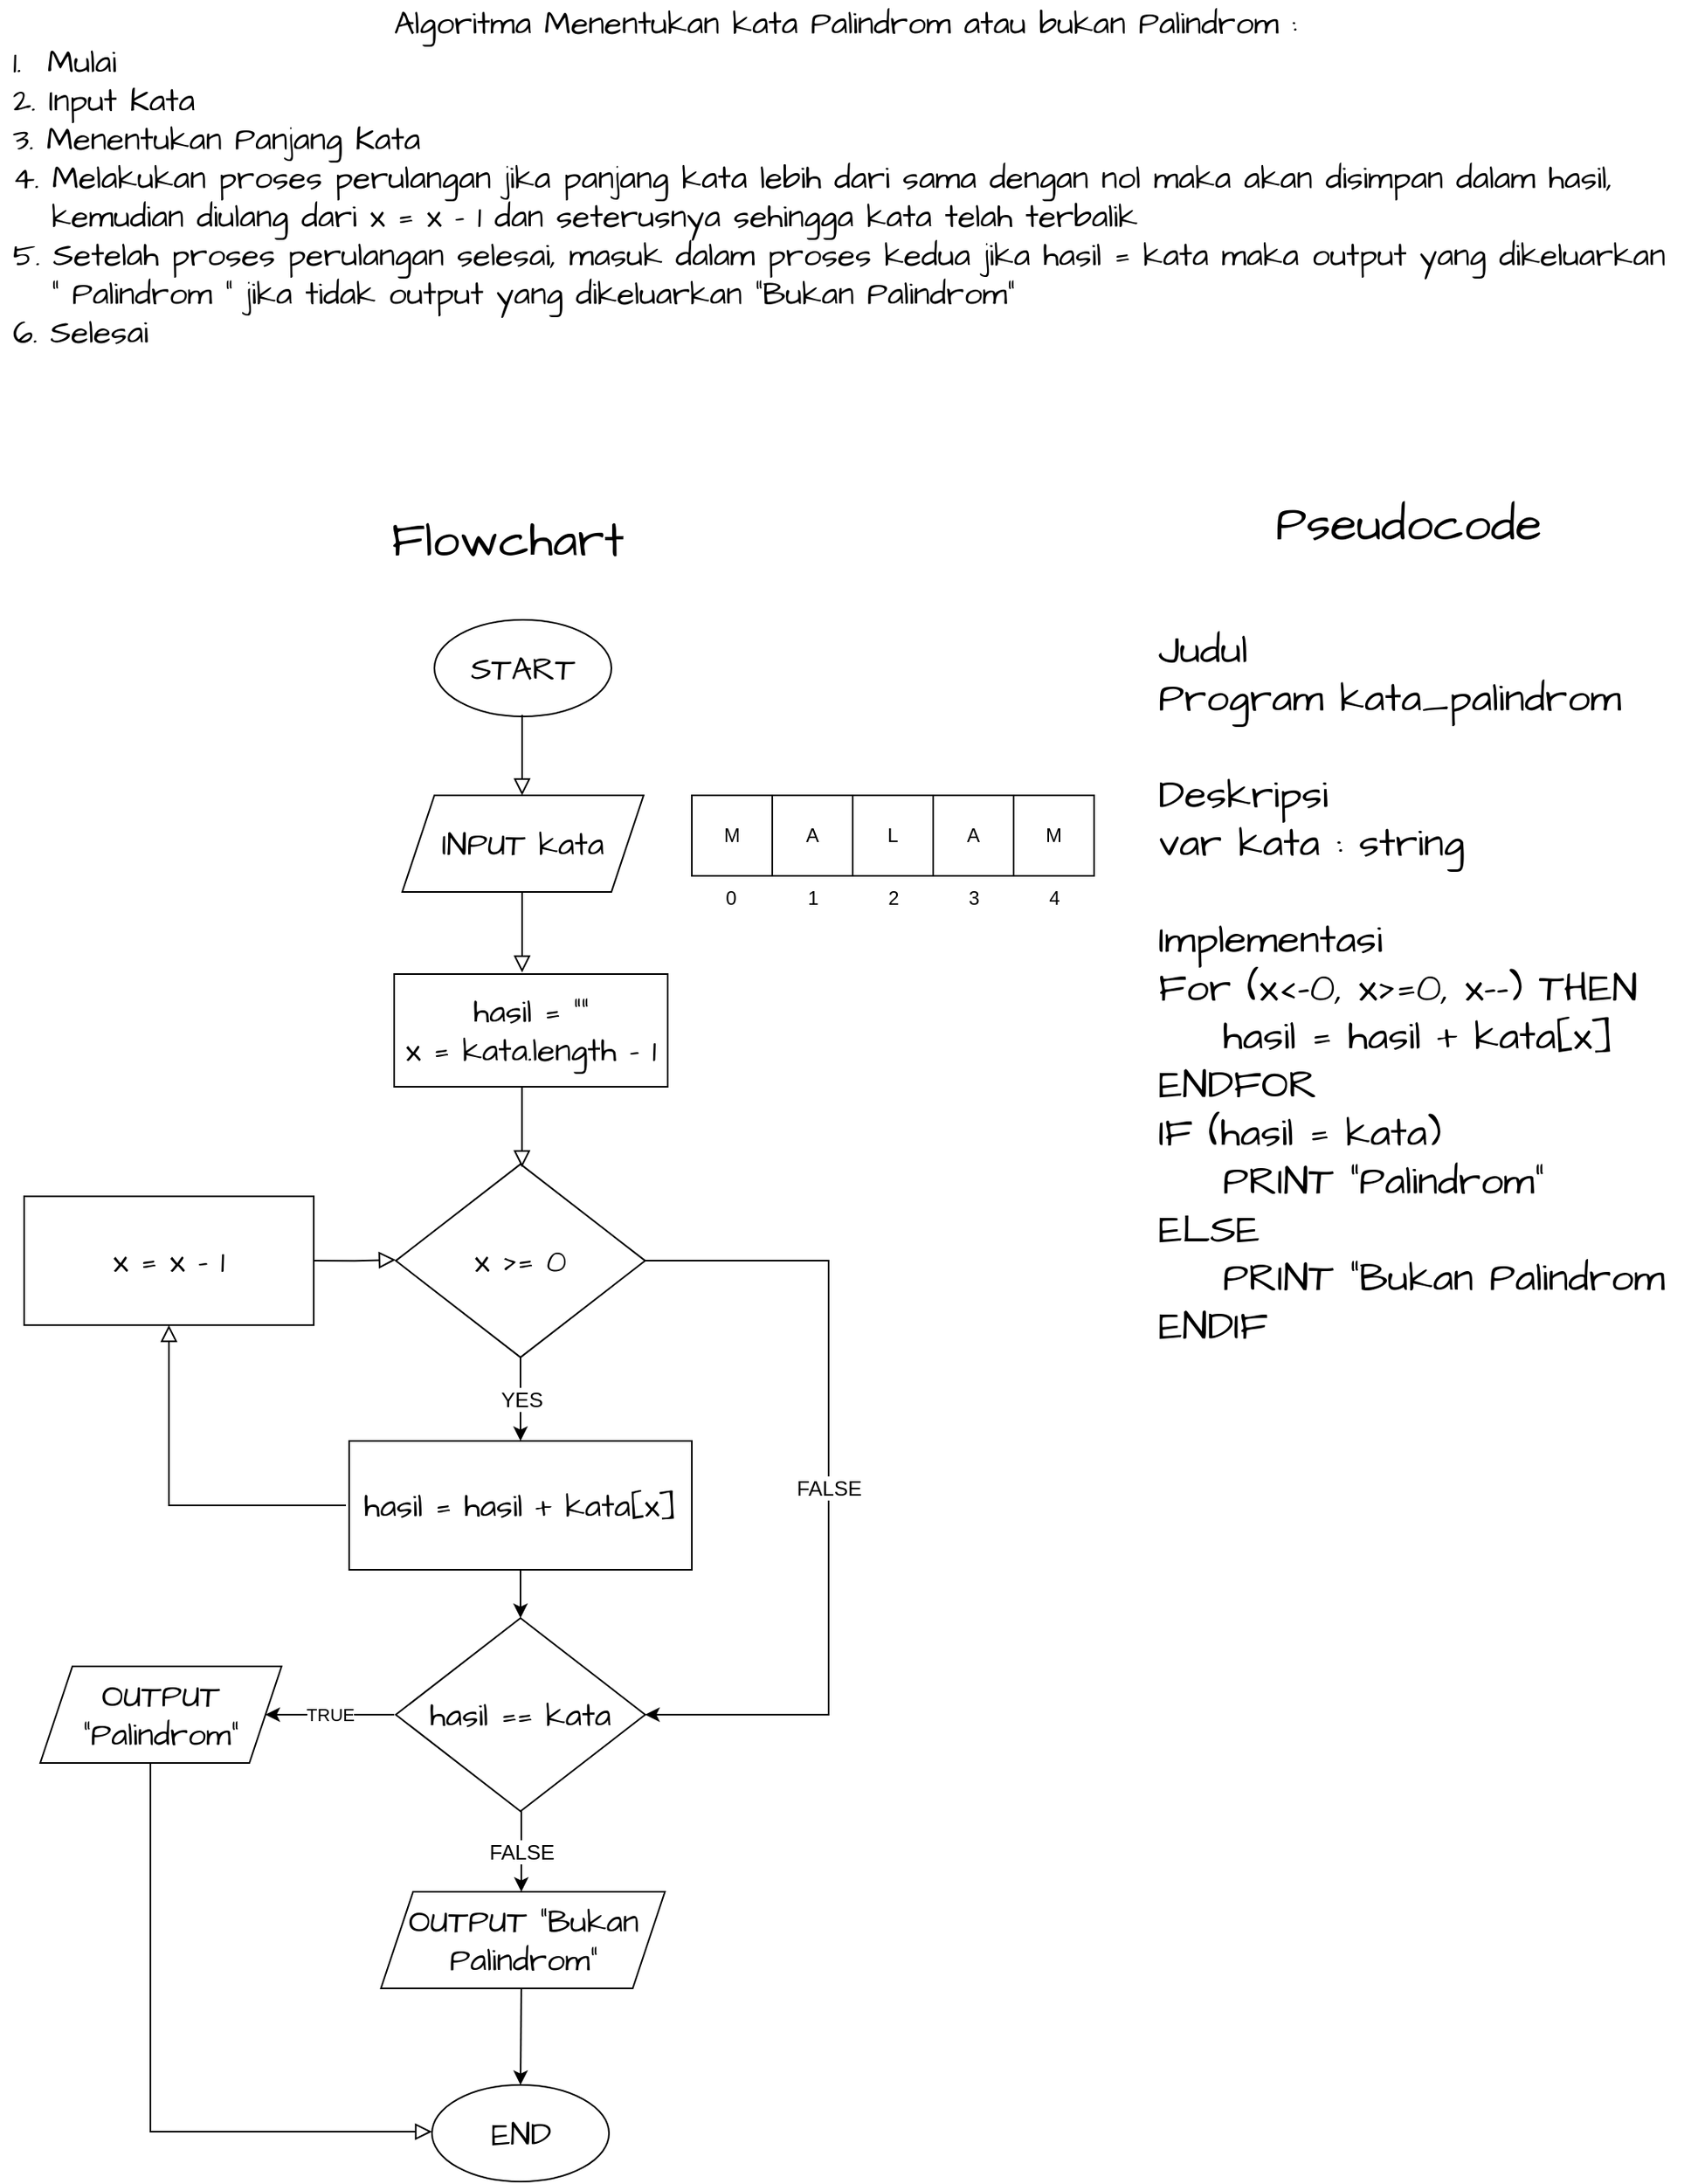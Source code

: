<mxfile version="16.4.5" type="device"><diagram id="C5RBs43oDa-KdzZeNtuy" name="Page-1"><mxGraphModel dx="1038" dy="579" grid="1" gridSize="10" guides="1" tooltips="1" connect="1" arrows="1" fold="1" page="1" pageScale="1" pageWidth="1169" pageHeight="1654" math="0" shadow="0"><root><mxCell id="WIyWlLk6GJQsqaUBKTNV-0"/><mxCell id="WIyWlLk6GJQsqaUBKTNV-1" parent="WIyWlLk6GJQsqaUBKTNV-0"/><mxCell id="aFoANYFp7V_9VpJH3jnQ-0" value="START" style="ellipse;whiteSpace=wrap;html=1;hachureGap=4;fontFamily=Architects Daughter;fontSource=https%3A%2F%2Ffonts.googleapis.com%2Fcss%3Ffamily%3DArchitects%2BDaughter;fontSize=20;rounded=0;" parent="WIyWlLk6GJQsqaUBKTNV-1" vertex="1"><mxGeometry x="335" y="460" width="110" height="60" as="geometry"/></mxCell><mxCell id="aFoANYFp7V_9VpJH3jnQ-1" value="" style="rounded=0;html=1;jettySize=auto;orthogonalLoop=1;fontSize=11;endArrow=block;endFill=0;endSize=8;strokeWidth=1;shadow=0;labelBackgroundColor=none;edgeStyle=orthogonalEdgeStyle;" parent="WIyWlLk6GJQsqaUBKTNV-1" edge="1"><mxGeometry relative="1" as="geometry"><mxPoint x="389.5" y="519" as="sourcePoint"/><mxPoint x="389.5" y="569" as="targetPoint"/></mxGeometry></mxCell><mxCell id="aFoANYFp7V_9VpJH3jnQ-2" value="INPUT kata" style="shape=parallelogram;perimeter=parallelogramPerimeter;whiteSpace=wrap;html=1;fixedSize=1;hachureGap=4;fontFamily=Architects Daughter;fontSource=https%3A%2F%2Ffonts.googleapis.com%2Fcss%3Ffamily%3DArchitects%2BDaughter;fontSize=20;rounded=0;" parent="WIyWlLk6GJQsqaUBKTNV-1" vertex="1"><mxGeometry x="315" y="569" width="150" height="60" as="geometry"/></mxCell><mxCell id="aFoANYFp7V_9VpJH3jnQ-3" value="" style="rounded=0;html=1;jettySize=auto;orthogonalLoop=1;fontSize=11;endArrow=block;endFill=0;endSize=8;strokeWidth=1;shadow=0;labelBackgroundColor=none;edgeStyle=orthogonalEdgeStyle;" parent="WIyWlLk6GJQsqaUBKTNV-1" edge="1"><mxGeometry relative="1" as="geometry"><mxPoint x="389.5" y="629" as="sourcePoint"/><mxPoint x="389.5" y="679" as="targetPoint"/></mxGeometry></mxCell><mxCell id="aFoANYFp7V_9VpJH3jnQ-4" value="x &amp;gt;= 0" style="rhombus;whiteSpace=wrap;html=1;hachureGap=4;fontFamily=Architects Daughter;fontSource=https%3A%2F%2Ffonts.googleapis.com%2Fcss%3Ffamily%3DArchitects%2BDaughter;fontSize=20;rounded=0;" parent="WIyWlLk6GJQsqaUBKTNV-1" vertex="1"><mxGeometry x="311" y="798.06" width="155" height="120" as="geometry"/></mxCell><mxCell id="aFoANYFp7V_9VpJH3jnQ-8" value="hasil = hasil + kata[x]" style="rounded=0;whiteSpace=wrap;html=1;hachureGap=4;fontFamily=Architects Daughter;fontSource=https%3A%2F%2Ffonts.googleapis.com%2Fcss%3Ffamily%3DArchitects%2BDaughter;fontSize=20;" parent="WIyWlLk6GJQsqaUBKTNV-1" vertex="1"><mxGeometry x="282" y="970" width="213" height="80" as="geometry"/></mxCell><mxCell id="aFoANYFp7V_9VpJH3jnQ-9" value="OUTPUT &quot;Bukan Palindrom&quot;" style="shape=parallelogram;perimeter=parallelogramPerimeter;whiteSpace=wrap;html=1;fixedSize=1;hachureGap=4;fontFamily=Architects Daughter;fontSource=https%3A%2F%2Ffonts.googleapis.com%2Fcss%3Ffamily%3DArchitects%2BDaughter;fontSize=20;rounded=0;" parent="WIyWlLk6GJQsqaUBKTNV-1" vertex="1"><mxGeometry x="301.75" y="1250" width="176.5" height="60" as="geometry"/></mxCell><mxCell id="aFoANYFp7V_9VpJH3jnQ-11" value="END" style="ellipse;whiteSpace=wrap;html=1;hachureGap=4;fontFamily=Architects Daughter;fontSource=https%3A%2F%2Ffonts.googleapis.com%2Fcss%3Ffamily%3DArchitects%2BDaughter;fontSize=20;rounded=0;" parent="WIyWlLk6GJQsqaUBKTNV-1" vertex="1"><mxGeometry x="333.5" y="1370" width="110" height="60" as="geometry"/></mxCell><mxCell id="aFoANYFp7V_9VpJH3jnQ-12" value="hasil = &quot;&quot;&lt;br&gt;x = kata.length - 1" style="rounded=0;whiteSpace=wrap;html=1;hachureGap=4;fontFamily=Architects Daughter;fontSource=https%3A%2F%2Ffonts.googleapis.com%2Fcss%3Ffamily%3DArchitects%2BDaughter;fontSize=20;" parent="WIyWlLk6GJQsqaUBKTNV-1" vertex="1"><mxGeometry x="310" y="680" width="170" height="70" as="geometry"/></mxCell><mxCell id="aFoANYFp7V_9VpJH3jnQ-13" value="" style="rounded=0;html=1;jettySize=auto;orthogonalLoop=1;fontSize=11;endArrow=block;endFill=0;endSize=8;strokeWidth=1;shadow=0;labelBackgroundColor=none;edgeStyle=orthogonalEdgeStyle;" parent="WIyWlLk6GJQsqaUBKTNV-1" edge="1"><mxGeometry relative="1" as="geometry"><mxPoint x="389.41" y="750" as="sourcePoint"/><mxPoint x="389.41" y="800" as="targetPoint"/></mxGeometry></mxCell><mxCell id="aFoANYFp7V_9VpJH3jnQ-14" value="" style="rounded=0;html=1;jettySize=auto;orthogonalLoop=1;fontSize=11;endArrow=block;endFill=0;endSize=8;strokeWidth=1;shadow=0;labelBackgroundColor=none;edgeStyle=orthogonalEdgeStyle;entryX=0.5;entryY=1;entryDx=0;entryDy=0;" parent="WIyWlLk6GJQsqaUBKTNV-1" target="aFoANYFp7V_9VpJH3jnQ-15" edge="1"><mxGeometry relative="1" as="geometry"><mxPoint x="280" y="1010" as="sourcePoint"/><mxPoint x="207" y="950" as="targetPoint"/><Array as="points"><mxPoint x="170" y="1010"/></Array></mxGeometry></mxCell><mxCell id="aFoANYFp7V_9VpJH3jnQ-15" value="x = x - 1" style="rounded=0;whiteSpace=wrap;html=1;hachureGap=4;fontFamily=Architects Daughter;fontSource=https%3A%2F%2Ffonts.googleapis.com%2Fcss%3Ffamily%3DArchitects%2BDaughter;fontSize=20;" parent="WIyWlLk6GJQsqaUBKTNV-1" vertex="1"><mxGeometry x="80" y="818.06" width="180" height="80" as="geometry"/></mxCell><mxCell id="aFoANYFp7V_9VpJH3jnQ-16" value="" style="rounded=0;html=1;jettySize=auto;orthogonalLoop=1;fontSize=11;endArrow=block;endFill=0;endSize=8;strokeWidth=1;shadow=0;labelBackgroundColor=none;edgeStyle=orthogonalEdgeStyle;exitX=1;exitY=0.5;exitDx=0;exitDy=0;" parent="WIyWlLk6GJQsqaUBKTNV-1" source="aFoANYFp7V_9VpJH3jnQ-15" edge="1"><mxGeometry relative="1" as="geometry"><mxPoint x="280.94" y="857.53" as="sourcePoint"/><mxPoint x="310.94" y="857.47" as="targetPoint"/></mxGeometry></mxCell><mxCell id="aFoANYFp7V_9VpJH3jnQ-17" value="hasil == kata" style="rhombus;whiteSpace=wrap;html=1;hachureGap=4;fontFamily=Architects Daughter;fontSource=https%3A%2F%2Ffonts.googleapis.com%2Fcss%3Ffamily%3DArchitects%2BDaughter;fontSize=20;rounded=0;" parent="WIyWlLk6GJQsqaUBKTNV-1" vertex="1"><mxGeometry x="311" y="1080" width="155" height="120" as="geometry"/></mxCell><mxCell id="aFoANYFp7V_9VpJH3jnQ-20" value="OUTPUT &quot;Palindrom&quot;" style="shape=parallelogram;perimeter=parallelogramPerimeter;whiteSpace=wrap;html=1;fixedSize=1;hachureGap=4;fontFamily=Architects Daughter;fontSource=https%3A%2F%2Ffonts.googleapis.com%2Fcss%3Ffamily%3DArchitects%2BDaughter;fontSize=20;rounded=0;" parent="WIyWlLk6GJQsqaUBKTNV-1" vertex="1"><mxGeometry x="90" y="1110" width="150" height="60" as="geometry"/></mxCell><mxCell id="aFoANYFp7V_9VpJH3jnQ-23" value="" style="rounded=0;html=1;jettySize=auto;orthogonalLoop=1;fontSize=11;endArrow=block;endFill=0;endSize=8;strokeWidth=1;shadow=0;labelBackgroundColor=none;edgeStyle=orthogonalEdgeStyle;" parent="WIyWlLk6GJQsqaUBKTNV-1" edge="1"><mxGeometry relative="1" as="geometry"><mxPoint x="158.5" y="1170" as="sourcePoint"/><mxPoint x="333.5" y="1399" as="targetPoint"/><Array as="points"><mxPoint x="158.5" y="1399"/></Array></mxGeometry></mxCell><mxCell id="aFoANYFp7V_9VpJH3jnQ-24" value="Algoritma Menentukan kata Palindrom atau bukan Palindrom :&lt;br&gt;&lt;div style=&quot;text-align: justify&quot;&gt;1.&amp;nbsp; Mulai&lt;/div&gt;&lt;div style=&quot;text-align: justify&quot;&gt;2. Input Kata&lt;/div&gt;&lt;div style=&quot;text-align: justify&quot;&gt;3. Menentukan Panjang Kata&lt;/div&gt;&lt;div style=&quot;text-align: justify&quot;&gt;4. Melakukan proses perulangan jika panjang kata lebih dari sama dengan nol maka akan disimpan dalam hasil,&lt;/div&gt;&lt;div style=&quot;text-align: justify&quot;&gt;&amp;nbsp; &amp;nbsp;kemudian diulang dari x = x - 1 dan seterusnya sehingga kata telah terbalik&lt;/div&gt;&lt;div style=&quot;text-align: justify&quot;&gt;5. Setelah proses perulangan selesai, masuk dalam proses kedua jika hasil = kata maka output yang dikeluarkan&amp;nbsp;&lt;/div&gt;&lt;div style=&quot;text-align: justify&quot;&gt;&amp;nbsp; &amp;nbsp;&quot; Palindrom &quot;&lt;span&gt;&amp;nbsp;jika tidak output yang dikeluarkan &quot;Bukan Palindrom&quot;&lt;/span&gt;&lt;/div&gt;&lt;div style=&quot;text-align: justify&quot;&gt;6. Selesai&lt;/div&gt;" style="text;html=1;align=center;verticalAlign=middle;resizable=0;points=[];autosize=1;strokeColor=none;fillColor=none;sketch=0;hachureGap=4;fontFamily=Architects Daughter;fontSource=https%3A%2F%2Ffonts.googleapis.com%2Fcss%3Ffamily%3DArchitects%2BDaughter;fontSize=20;" parent="WIyWlLk6GJQsqaUBKTNV-1" vertex="1"><mxGeometry x="65" y="75" width="1050" height="220" as="geometry"/></mxCell><mxCell id="aFoANYFp7V_9VpJH3jnQ-25" value="Flowchart" style="text;html=1;align=center;verticalAlign=middle;resizable=0;points=[];autosize=1;strokeColor=none;fillColor=none;sketch=0;hachureGap=4;fontFamily=Architects Daughter;fontSource=https%3A%2F%2Ffonts.googleapis.com%2Fcss%3Ffamily%3DArchitects%2BDaughter;fontSize=30;" parent="WIyWlLk6GJQsqaUBKTNV-1" vertex="1"><mxGeometry x="300" y="390" width="160" height="40" as="geometry"/></mxCell><mxCell id="aFoANYFp7V_9VpJH3jnQ-26" value="Pseudocode" style="text;html=1;align=center;verticalAlign=middle;resizable=0;points=[];autosize=1;strokeColor=none;fillColor=none;sketch=0;hachureGap=4;fontFamily=Architects Daughter;fontSource=https%3A%2F%2Ffonts.googleapis.com%2Fcss%3Ffamily%3DArchitects%2BDaughter;fontSize=30;" parent="WIyWlLk6GJQsqaUBKTNV-1" vertex="1"><mxGeometry x="850" y="380" width="180" height="40" as="geometry"/></mxCell><mxCell id="aFoANYFp7V_9VpJH3jnQ-27" value="&#10;Judul&#10;Program kata_palindrom&#10;&#10;Deskripsi&#10;var kata : string&#10;&#10;Implementasi&#10;For (x&lt;-0, x&gt;=0, x--) THEN&#10;    hasil = hasil + kata[x]&#10;ENDFOR&#10;IF (hasil = kata)&#10;    PRINT “Palindrom”&#10;ELSE&#10;    PRINT &quot;Bukan Palindrom&#10;ENDIF&#10;" style="text;align=left;verticalAlign=middle;resizable=0;points=[];autosize=1;strokeColor=none;fillColor=none;sketch=0;hachureGap=4;fontFamily=Architects Daughter;fontSource=https%3A%2F%2Ffonts.googleapis.com%2Fcss%3Ffamily%3DArchitects%2BDaughter;fontSize=25;spacing=0;" parent="WIyWlLk6GJQsqaUBKTNV-1" vertex="1"><mxGeometry x="785" y="440" width="330" height="490" as="geometry"/></mxCell><mxCell id="rU5D7EM2zu18pWob96nr-0" value="TRUE" style="endArrow=classic;html=1;rounded=0;entryX=1;entryY=0.5;entryDx=0;entryDy=0;" parent="WIyWlLk6GJQsqaUBKTNV-1" target="aFoANYFp7V_9VpJH3jnQ-20" edge="1"><mxGeometry width="50" height="50" relative="1" as="geometry"><mxPoint x="310" y="1140" as="sourcePoint"/><mxPoint x="360" y="1090" as="targetPoint"/></mxGeometry></mxCell><mxCell id="Bn9Si_u1EN815_o4aaBj-0" value="A" style="whiteSpace=wrap;html=1;aspect=fixed;" parent="WIyWlLk6GJQsqaUBKTNV-1" vertex="1"><mxGeometry x="545" y="569" width="50" height="50" as="geometry"/></mxCell><mxCell id="Bn9Si_u1EN815_o4aaBj-1" value="M" style="whiteSpace=wrap;html=1;aspect=fixed;" parent="WIyWlLk6GJQsqaUBKTNV-1" vertex="1"><mxGeometry x="495" y="569" width="50" height="50" as="geometry"/></mxCell><mxCell id="Bn9Si_u1EN815_o4aaBj-2" value="M" style="whiteSpace=wrap;html=1;aspect=fixed;" parent="WIyWlLk6GJQsqaUBKTNV-1" vertex="1"><mxGeometry x="695" y="569" width="50" height="50" as="geometry"/></mxCell><mxCell id="Bn9Si_u1EN815_o4aaBj-3" value="A" style="whiteSpace=wrap;html=1;aspect=fixed;" parent="WIyWlLk6GJQsqaUBKTNV-1" vertex="1"><mxGeometry x="645" y="569" width="50" height="50" as="geometry"/></mxCell><mxCell id="Bn9Si_u1EN815_o4aaBj-4" value="L" style="whiteSpace=wrap;html=1;aspect=fixed;" parent="WIyWlLk6GJQsqaUBKTNV-1" vertex="1"><mxGeometry x="595" y="569" width="50" height="50" as="geometry"/></mxCell><mxCell id="Bn9Si_u1EN815_o4aaBj-5" value="0" style="text;html=1;align=center;verticalAlign=middle;resizable=0;points=[];autosize=1;strokeColor=none;fillColor=none;" parent="WIyWlLk6GJQsqaUBKTNV-1" vertex="1"><mxGeometry x="509" y="623" width="20" height="20" as="geometry"/></mxCell><mxCell id="Bn9Si_u1EN815_o4aaBj-6" value="1" style="text;html=1;align=center;verticalAlign=middle;resizable=0;points=[];autosize=1;strokeColor=none;fillColor=none;" parent="WIyWlLk6GJQsqaUBKTNV-1" vertex="1"><mxGeometry x="560" y="623" width="20" height="20" as="geometry"/></mxCell><mxCell id="Bn9Si_u1EN815_o4aaBj-7" value="2" style="text;html=1;align=center;verticalAlign=middle;resizable=0;points=[];autosize=1;strokeColor=none;fillColor=none;" parent="WIyWlLk6GJQsqaUBKTNV-1" vertex="1"><mxGeometry x="610" y="623" width="20" height="20" as="geometry"/></mxCell><mxCell id="Bn9Si_u1EN815_o4aaBj-8" value="3" style="text;html=1;align=center;verticalAlign=middle;resizable=0;points=[];autosize=1;strokeColor=none;fillColor=none;" parent="WIyWlLk6GJQsqaUBKTNV-1" vertex="1"><mxGeometry x="660" y="623" width="20" height="20" as="geometry"/></mxCell><mxCell id="Bn9Si_u1EN815_o4aaBj-9" value="4" style="text;html=1;align=center;verticalAlign=middle;resizable=0;points=[];autosize=1;strokeColor=none;fillColor=none;" parent="WIyWlLk6GJQsqaUBKTNV-1" vertex="1"><mxGeometry x="710" y="623" width="20" height="20" as="geometry"/></mxCell><mxCell id="tZzNYNEP0qfHLk1yAGOJ-3" value="FALSE" style="endArrow=classic;html=1;rounded=0;fontSize=13;entryX=0.5;entryY=0;entryDx=0;entryDy=0;" edge="1" parent="WIyWlLk6GJQsqaUBKTNV-1"><mxGeometry width="50" height="50" relative="1" as="geometry"><mxPoint x="389" y="1200" as="sourcePoint"/><mxPoint x="389" y="1250" as="targetPoint"/></mxGeometry></mxCell><mxCell id="tZzNYNEP0qfHLk1yAGOJ-4" value="" style="endArrow=classic;html=1;rounded=0;fontSize=13;entryX=0.5;entryY=0;entryDx=0;entryDy=0;" edge="1" parent="WIyWlLk6GJQsqaUBKTNV-1" target="aFoANYFp7V_9VpJH3jnQ-11"><mxGeometry width="50" height="50" relative="1" as="geometry"><mxPoint x="389" y="1310" as="sourcePoint"/><mxPoint x="440" y="1260" as="targetPoint"/></mxGeometry></mxCell><mxCell id="tZzNYNEP0qfHLk1yAGOJ-5" value="FALSE" style="endArrow=classic;html=1;rounded=0;fontSize=13;entryX=1;entryY=0.5;entryDx=0;entryDy=0;" edge="1" parent="WIyWlLk6GJQsqaUBKTNV-1" target="aFoANYFp7V_9VpJH3jnQ-17"><mxGeometry width="50" height="50" relative="1" as="geometry"><mxPoint x="466" y="858" as="sourcePoint"/><mxPoint x="540" y="1170" as="targetPoint"/><Array as="points"><mxPoint x="580" y="858"/><mxPoint x="580" y="1140"/></Array></mxGeometry></mxCell><mxCell id="tZzNYNEP0qfHLk1yAGOJ-8" value="" style="endArrow=classic;html=1;rounded=0;fontSize=13;entryX=0.5;entryY=0;entryDx=0;entryDy=0;exitX=0.5;exitY=1;exitDx=0;exitDy=0;" edge="1" parent="WIyWlLk6GJQsqaUBKTNV-1" source="aFoANYFp7V_9VpJH3jnQ-8" target="aFoANYFp7V_9VpJH3jnQ-17"><mxGeometry width="50" height="50" relative="1" as="geometry"><mxPoint x="390" y="1050" as="sourcePoint"/><mxPoint x="440" y="1000" as="targetPoint"/></mxGeometry></mxCell><mxCell id="tZzNYNEP0qfHLk1yAGOJ-9" value="YES" style="endArrow=classic;html=1;rounded=0;fontSize=13;entryX=0.5;entryY=0;entryDx=0;entryDy=0;exitX=0.5;exitY=1;exitDx=0;exitDy=0;" edge="1" parent="WIyWlLk6GJQsqaUBKTNV-1" source="aFoANYFp7V_9VpJH3jnQ-4" target="aFoANYFp7V_9VpJH3jnQ-8"><mxGeometry width="50" height="50" relative="1" as="geometry"><mxPoint x="389" y="940" as="sourcePoint"/><mxPoint x="440" y="868.06" as="targetPoint"/></mxGeometry></mxCell></root></mxGraphModel></diagram></mxfile>